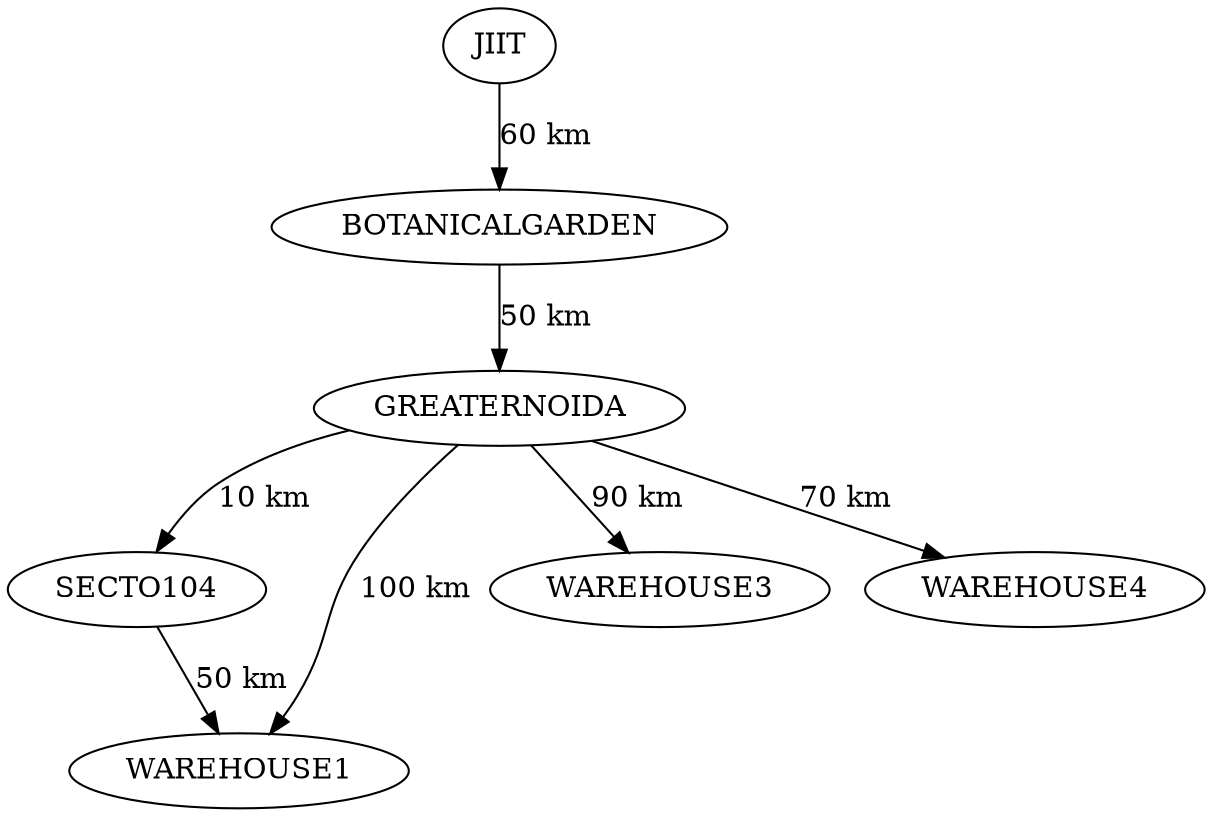 digraph G {
  JIIT -> BOTANICALGARDEN [label="60 km"];
  BOTANICALGARDEN -> GREATERNOIDA [label="50 km"];
  GREATERNOIDA -> SECTO104 [label="10 km"];
  GREATERNOIDA -> WAREHOUSE1 [label="100 km"];
  GREATERNOIDA -> WAREHOUSE3 [label="90 km"];
  GREATERNOIDA -> WAREHOUSE4 [label="70 km"];
  SECTO104 -> WAREHOUSE1 [label="50 km"];
}
